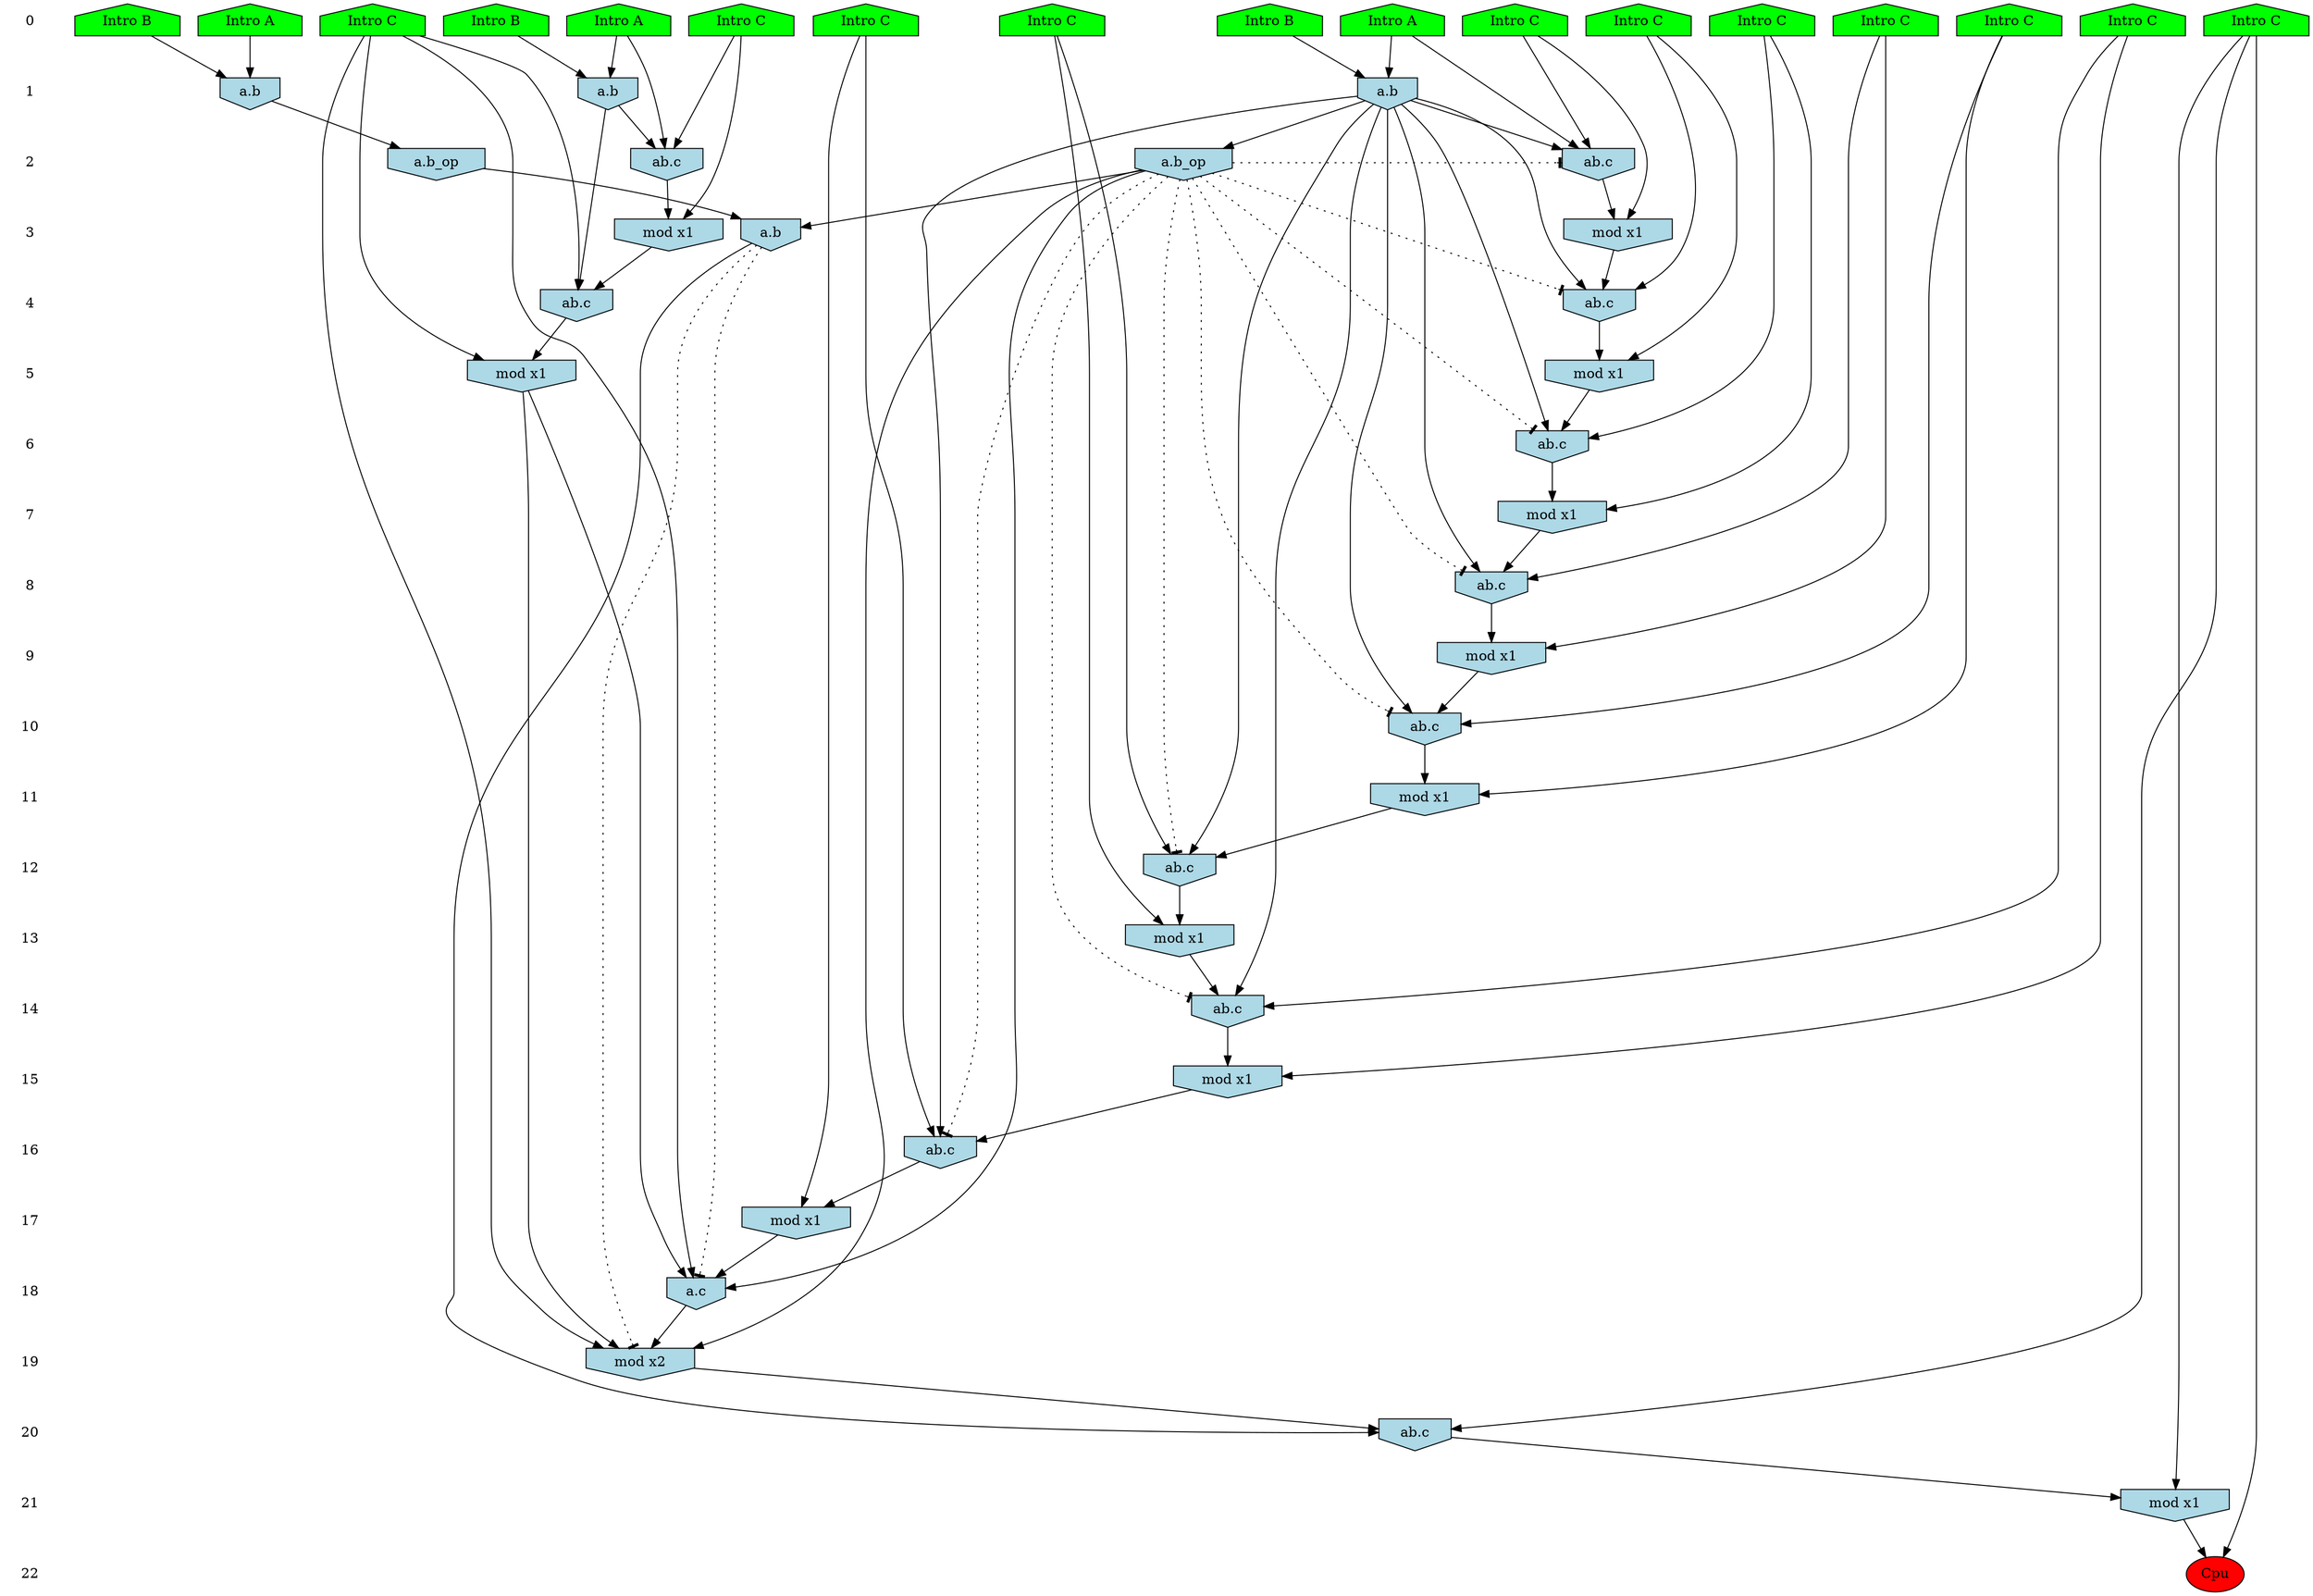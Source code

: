 /* Compression of 1 causal flows obtained in average at 2.011678E+01 t.u */
/* Compressed causal flows were: [3725] */
digraph G{
 ranksep=.5 ; 
{ rank = same ; "0" [shape=plaintext] ; node_1 [label ="Intro A", shape=house, style=filled, fillcolor=green] ;
node_2 [label ="Intro A", shape=house, style=filled, fillcolor=green] ;
node_3 [label ="Intro B", shape=house, style=filled, fillcolor=green] ;
node_4 [label ="Intro B", shape=house, style=filled, fillcolor=green] ;
node_5 [label ="Intro B", shape=house, style=filled, fillcolor=green] ;
node_6 [label ="Intro A", shape=house, style=filled, fillcolor=green] ;
node_7 [label ="Intro C", shape=house, style=filled, fillcolor=green] ;
node_8 [label ="Intro C", shape=house, style=filled, fillcolor=green] ;
node_9 [label ="Intro C", shape=house, style=filled, fillcolor=green] ;
node_10 [label ="Intro C", shape=house, style=filled, fillcolor=green] ;
node_11 [label ="Intro C", shape=house, style=filled, fillcolor=green] ;
node_12 [label ="Intro C", shape=house, style=filled, fillcolor=green] ;
node_13 [label ="Intro C", shape=house, style=filled, fillcolor=green] ;
node_14 [label ="Intro C", shape=house, style=filled, fillcolor=green] ;
node_15 [label ="Intro C", shape=house, style=filled, fillcolor=green] ;
node_16 [label ="Intro C", shape=house, style=filled, fillcolor=green] ;
node_17 [label ="Intro C", shape=house, style=filled, fillcolor=green] ;
}
{ rank = same ; "1" [shape=plaintext] ; node_18 [label="a.b", shape=invhouse, style=filled, fillcolor = lightblue] ;
node_24 [label="a.b", shape=invhouse, style=filled, fillcolor = lightblue] ;
node_41 [label="a.b", shape=invhouse, style=filled, fillcolor = lightblue] ;
}
{ rank = same ; "2" [shape=plaintext] ; node_19 [label="ab.c", shape=invhouse, style=filled, fillcolor = lightblue] ;
node_25 [label="ab.c", shape=invhouse, style=filled, fillcolor = lightblue] ;
node_38 [label="a.b_op", shape=invhouse, style=filled, fillcolor = lightblue] ;
node_44 [label="a.b_op", shape=invhouse, style=filled, fillcolor = lightblue] ;
}
{ rank = same ; "3" [shape=plaintext] ; node_20 [label="mod x1", shape=invhouse, style=filled, fillcolor = lightblue] ;
node_26 [label="mod x1", shape=invhouse, style=filled, fillcolor = lightblue] ;
node_45 [label="a.b", shape=invhouse, style=filled, fillcolor = lightblue] ;
}
{ rank = same ; "4" [shape=plaintext] ; node_21 [label="ab.c", shape=invhouse, style=filled, fillcolor = lightblue] ;
node_33 [label="ab.c", shape=invhouse, style=filled, fillcolor = lightblue] ;
}
{ rank = same ; "5" [shape=plaintext] ; node_22 [label="mod x1", shape=invhouse, style=filled, fillcolor = lightblue] ;
node_39 [label="mod x1", shape=invhouse, style=filled, fillcolor = lightblue] ;
}
{ rank = same ; "6" [shape=plaintext] ; node_23 [label="ab.c", shape=invhouse, style=filled, fillcolor = lightblue] ;
}
{ rank = same ; "7" [shape=plaintext] ; node_27 [label="mod x1", shape=invhouse, style=filled, fillcolor = lightblue] ;
}
{ rank = same ; "8" [shape=plaintext] ; node_28 [label="ab.c", shape=invhouse, style=filled, fillcolor = lightblue] ;
}
{ rank = same ; "9" [shape=plaintext] ; node_29 [label="mod x1", shape=invhouse, style=filled, fillcolor = lightblue] ;
}
{ rank = same ; "10" [shape=plaintext] ; node_30 [label="ab.c", shape=invhouse, style=filled, fillcolor = lightblue] ;
}
{ rank = same ; "11" [shape=plaintext] ; node_31 [label="mod x1", shape=invhouse, style=filled, fillcolor = lightblue] ;
}
{ rank = same ; "12" [shape=plaintext] ; node_32 [label="ab.c", shape=invhouse, style=filled, fillcolor = lightblue] ;
}
{ rank = same ; "13" [shape=plaintext] ; node_34 [label="mod x1", shape=invhouse, style=filled, fillcolor = lightblue] ;
}
{ rank = same ; "14" [shape=plaintext] ; node_35 [label="ab.c", shape=invhouse, style=filled, fillcolor = lightblue] ;
}
{ rank = same ; "15" [shape=plaintext] ; node_36 [label="mod x1", shape=invhouse, style=filled, fillcolor = lightblue] ;
}
{ rank = same ; "16" [shape=plaintext] ; node_37 [label="ab.c", shape=invhouse, style=filled, fillcolor = lightblue] ;
}
{ rank = same ; "17" [shape=plaintext] ; node_40 [label="mod x1", shape=invhouse, style=filled, fillcolor = lightblue] ;
}
{ rank = same ; "18" [shape=plaintext] ; node_42 [label="a.c", shape=invhouse, style=filled, fillcolor = lightblue] ;
}
{ rank = same ; "19" [shape=plaintext] ; node_43 [label="mod x2", shape=invhouse, style=filled, fillcolor = lightblue] ;
}
{ rank = same ; "20" [shape=plaintext] ; node_46 [label="ab.c", shape=invhouse, style=filled, fillcolor = lightblue] ;
}
{ rank = same ; "21" [shape=plaintext] ; node_47 [label="mod x1", shape=invhouse, style=filled, fillcolor = lightblue] ;
}
{ rank = same ; "22" [shape=plaintext] ; node_48 [label ="Cpu", style=filled, fillcolor=red] ;
}
"0" -> "1" [style="invis"]; 
"1" -> "2" [style="invis"]; 
"2" -> "3" [style="invis"]; 
"3" -> "4" [style="invis"]; 
"4" -> "5" [style="invis"]; 
"5" -> "6" [style="invis"]; 
"6" -> "7" [style="invis"]; 
"7" -> "8" [style="invis"]; 
"8" -> "9" [style="invis"]; 
"9" -> "10" [style="invis"]; 
"10" -> "11" [style="invis"]; 
"11" -> "12" [style="invis"]; 
"12" -> "13" [style="invis"]; 
"13" -> "14" [style="invis"]; 
"14" -> "15" [style="invis"]; 
"15" -> "16" [style="invis"]; 
"16" -> "17" [style="invis"]; 
"17" -> "18" [style="invis"]; 
"18" -> "19" [style="invis"]; 
"19" -> "20" [style="invis"]; 
"20" -> "21" [style="invis"]; 
"21" -> "22" [style="invis"]; 
node_2 -> node_18
node_3 -> node_18
node_2 -> node_19
node_8 -> node_19
node_18 -> node_19
node_8 -> node_20
node_19 -> node_20
node_14 -> node_21
node_18 -> node_21
node_20 -> node_21
node_14 -> node_22
node_21 -> node_22
node_17 -> node_23
node_18 -> node_23
node_22 -> node_23
node_1 -> node_24
node_4 -> node_24
node_1 -> node_25
node_11 -> node_25
node_24 -> node_25
node_11 -> node_26
node_25 -> node_26
node_17 -> node_27
node_23 -> node_27
node_9 -> node_28
node_18 -> node_28
node_27 -> node_28
node_9 -> node_29
node_28 -> node_29
node_16 -> node_30
node_18 -> node_30
node_29 -> node_30
node_16 -> node_31
node_30 -> node_31
node_15 -> node_32
node_18 -> node_32
node_31 -> node_32
node_12 -> node_33
node_24 -> node_33
node_26 -> node_33
node_15 -> node_34
node_32 -> node_34
node_10 -> node_35
node_18 -> node_35
node_34 -> node_35
node_10 -> node_36
node_35 -> node_36
node_13 -> node_37
node_18 -> node_37
node_36 -> node_37
node_18 -> node_38
node_12 -> node_39
node_33 -> node_39
node_13 -> node_40
node_37 -> node_40
node_5 -> node_41
node_6 -> node_41
node_12 -> node_42
node_38 -> node_42
node_39 -> node_42
node_40 -> node_42
node_12 -> node_43
node_38 -> node_43
node_39 -> node_43
node_42 -> node_43
node_41 -> node_44
node_38 -> node_45
node_44 -> node_45
node_7 -> node_46
node_43 -> node_46
node_45 -> node_46
node_7 -> node_47
node_46 -> node_47
node_7 -> node_48
node_47 -> node_48
node_38 -> node_32 [style=dotted, arrowhead = tee] 
node_38 -> node_35 [style=dotted, arrowhead = tee] 
node_38 -> node_37 [style=dotted, arrowhead = tee] 
node_38 -> node_30 [style=dotted, arrowhead = tee] 
node_38 -> node_28 [style=dotted, arrowhead = tee] 
node_38 -> node_23 [style=dotted, arrowhead = tee] 
node_38 -> node_21 [style=dotted, arrowhead = tee] 
node_38 -> node_19 [style=dotted, arrowhead = tee] 
node_45 -> node_43 [style=dotted, arrowhead = tee] 
node_45 -> node_42 [style=dotted, arrowhead = tee] 
}
/*
 Dot generation time: 0.000224
*/